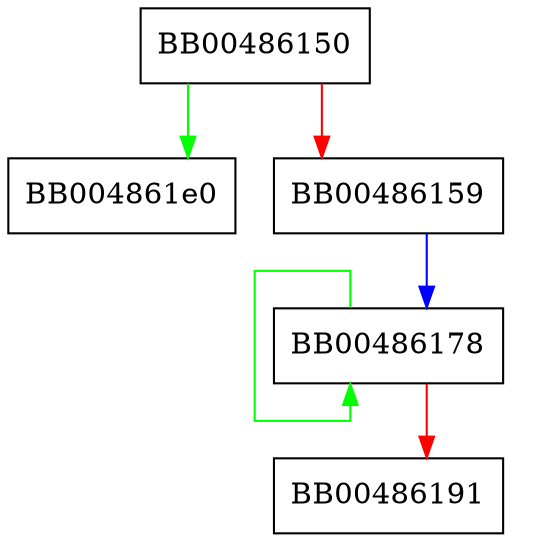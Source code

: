 digraph SSL_CONF_CTX_free {
  node [shape="box"];
  graph [splines=ortho];
  BB00486150 -> BB004861e0 [color="green"];
  BB00486150 -> BB00486159 [color="red"];
  BB00486159 -> BB00486178 [color="blue"];
  BB00486178 -> BB00486178 [color="green"];
  BB00486178 -> BB00486191 [color="red"];
}